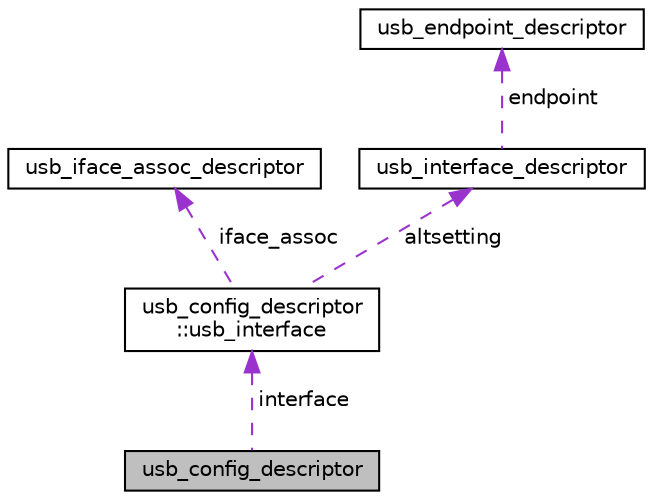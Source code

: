 digraph "usb_config_descriptor"
{
  edge [fontname="Helvetica",fontsize="10",labelfontname="Helvetica",labelfontsize="10"];
  node [fontname="Helvetica",fontsize="10",shape=record];
  Node1 [label="usb_config_descriptor",height=0.2,width=0.4,color="black", fillcolor="grey75", style="filled", fontcolor="black"];
  Node2 -> Node1 [dir="back",color="darkorchid3",fontsize="10",style="dashed",label=" interface" ,fontname="Helvetica"];
  Node2 [label="usb_config_descriptor\l::usb_interface",height=0.2,width=0.4,color="black", fillcolor="white", style="filled",URL="$structusb__config__descriptor_1_1usb__interface.html"];
  Node3 -> Node2 [dir="back",color="darkorchid3",fontsize="10",style="dashed",label=" iface_assoc" ,fontname="Helvetica"];
  Node3 [label="usb_iface_assoc_descriptor",height=0.2,width=0.4,color="black", fillcolor="white", style="filled",URL="$structusb__iface__assoc__descriptor.html"];
  Node4 -> Node2 [dir="back",color="darkorchid3",fontsize="10",style="dashed",label=" altsetting" ,fontname="Helvetica"];
  Node4 [label="usb_interface_descriptor",height=0.2,width=0.4,color="black", fillcolor="white", style="filled",URL="$structusb__interface__descriptor.html"];
  Node5 -> Node4 [dir="back",color="darkorchid3",fontsize="10",style="dashed",label=" endpoint" ,fontname="Helvetica"];
  Node5 [label="usb_endpoint_descriptor",height=0.2,width=0.4,color="black", fillcolor="white", style="filled",URL="$structusb__endpoint__descriptor.html"];
}
